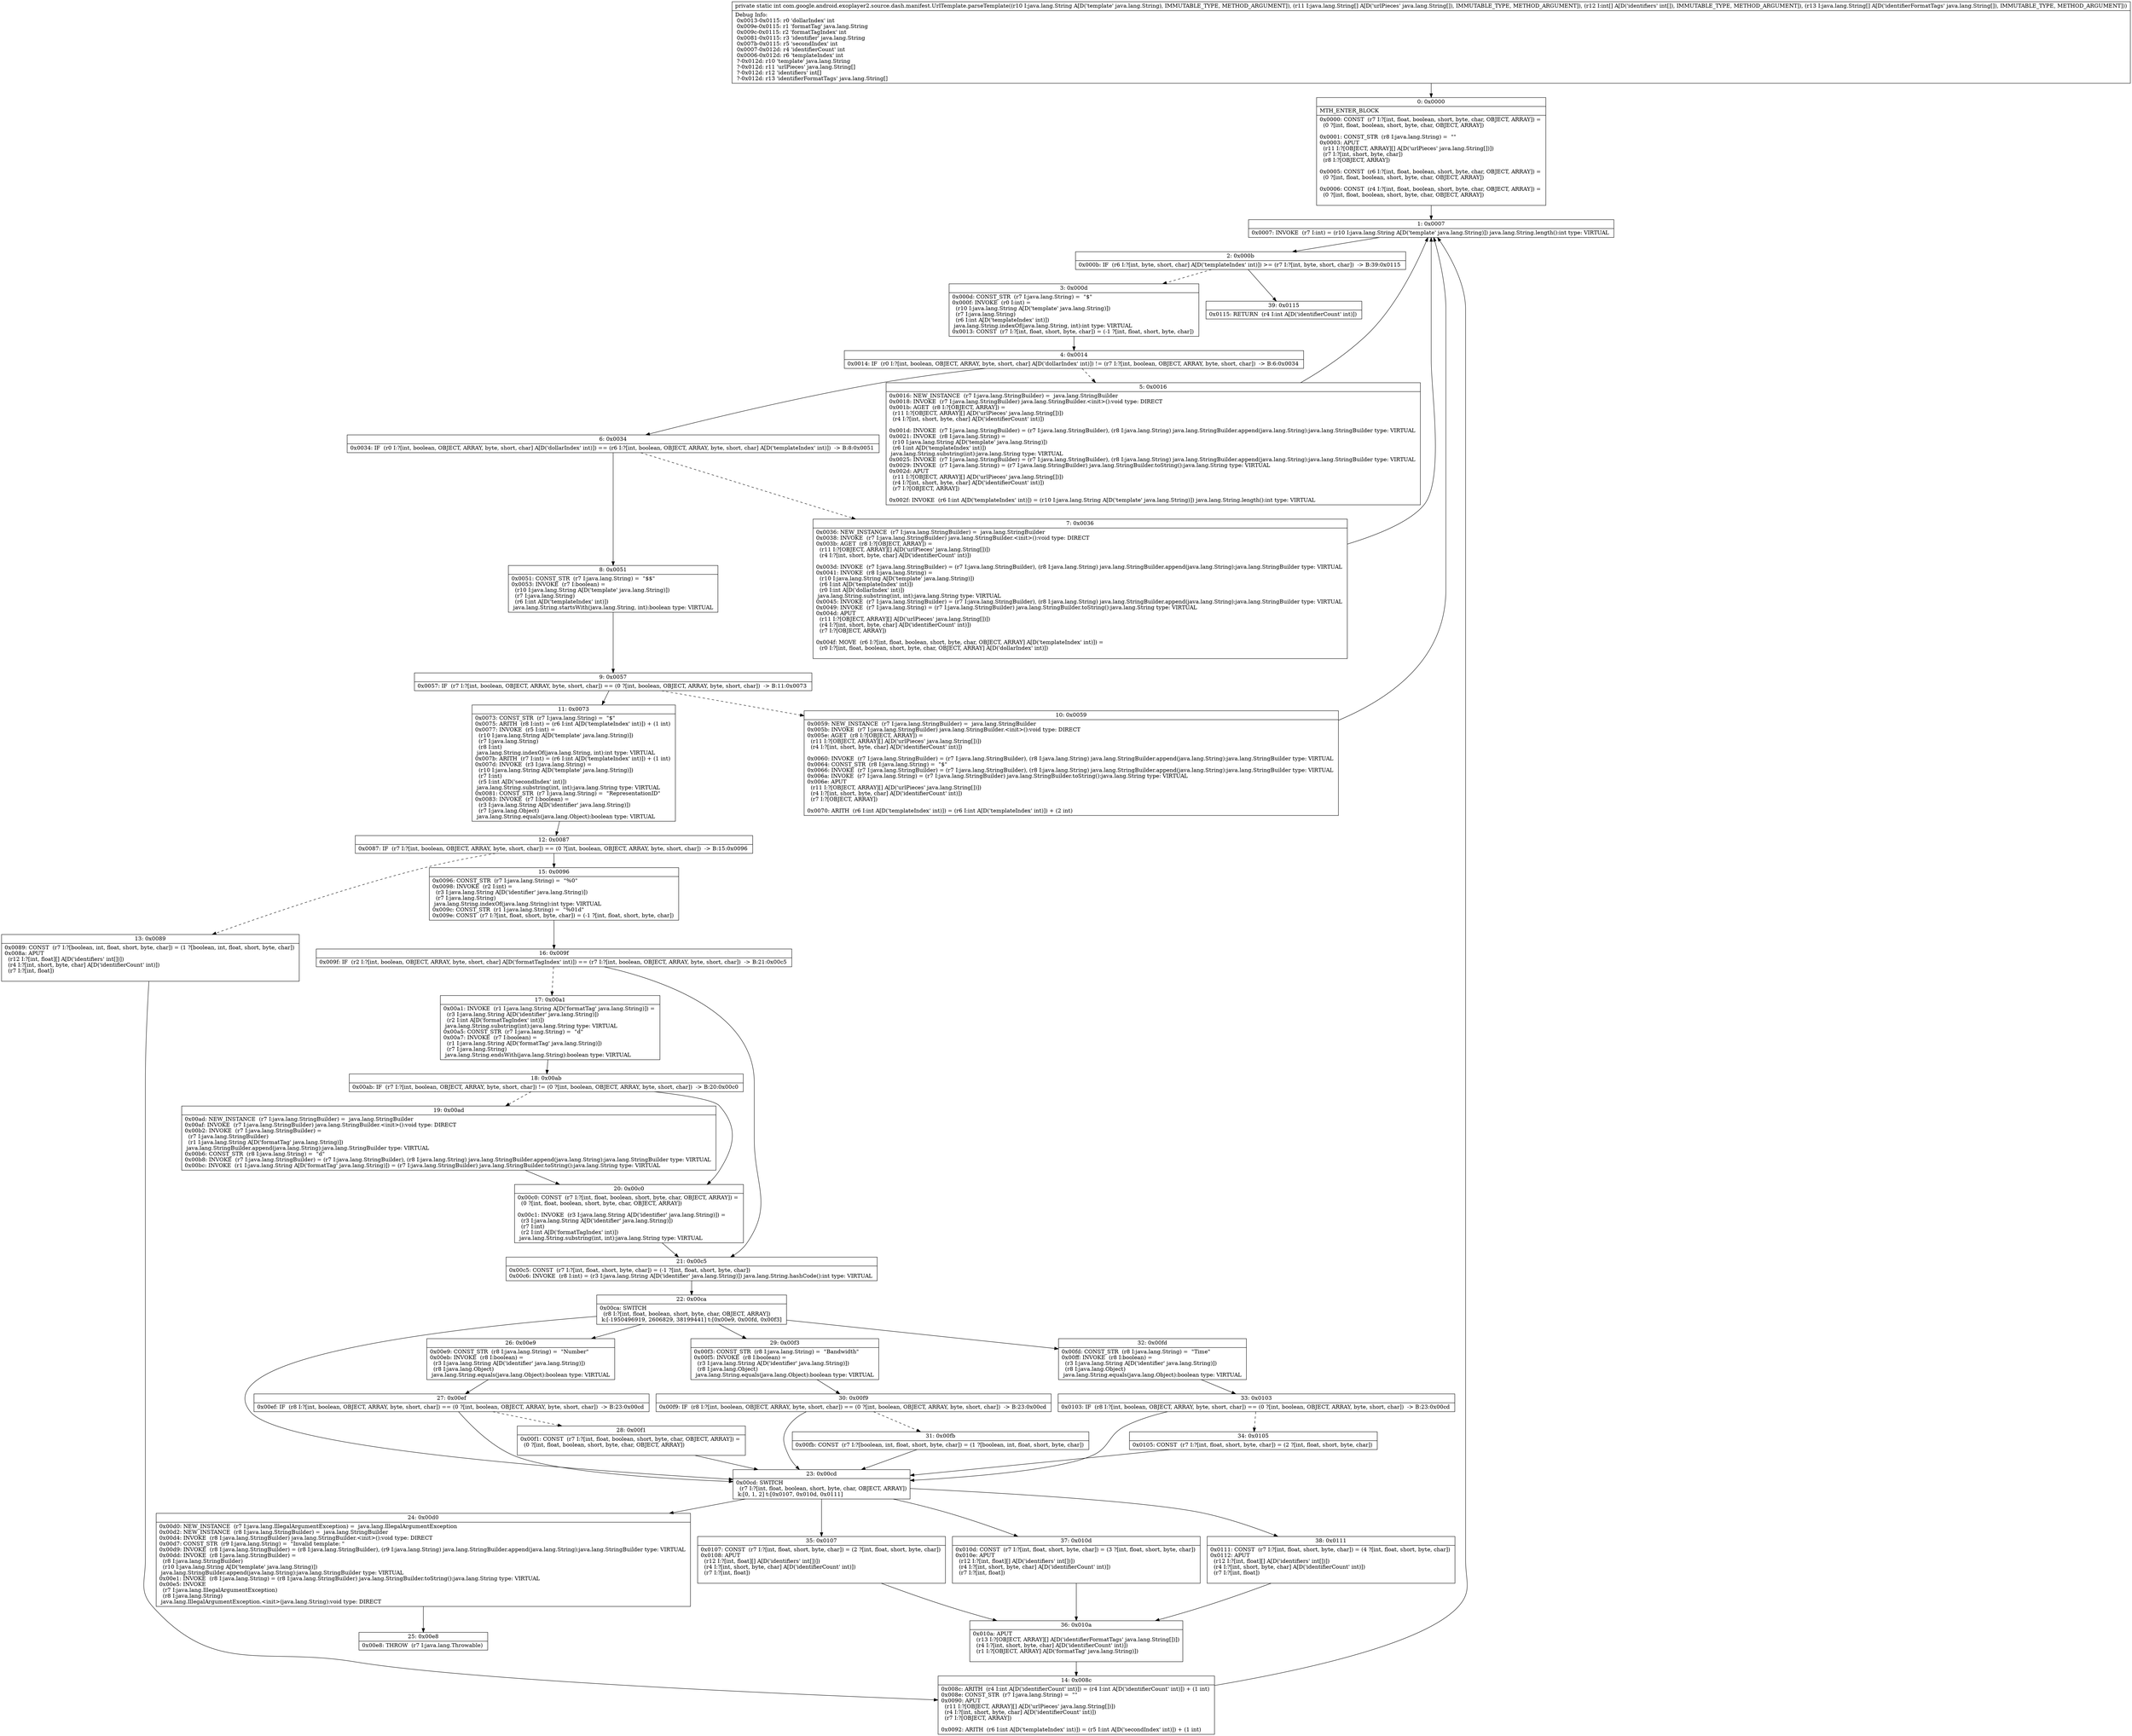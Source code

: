digraph "CFG forcom.google.android.exoplayer2.source.dash.manifest.UrlTemplate.parseTemplate(Ljava\/lang\/String;[Ljava\/lang\/String;[I[Ljava\/lang\/String;)I" {
Node_0 [shape=record,label="{0\:\ 0x0000|MTH_ENTER_BLOCK\l|0x0000: CONST  (r7 I:?[int, float, boolean, short, byte, char, OBJECT, ARRAY]) = \l  (0 ?[int, float, boolean, short, byte, char, OBJECT, ARRAY])\l \l0x0001: CONST_STR  (r8 I:java.lang.String) =  \"\" \l0x0003: APUT  \l  (r11 I:?[OBJECT, ARRAY][] A[D('urlPieces' java.lang.String[])])\l  (r7 I:?[int, short, byte, char])\l  (r8 I:?[OBJECT, ARRAY])\l \l0x0005: CONST  (r6 I:?[int, float, boolean, short, byte, char, OBJECT, ARRAY]) = \l  (0 ?[int, float, boolean, short, byte, char, OBJECT, ARRAY])\l \l0x0006: CONST  (r4 I:?[int, float, boolean, short, byte, char, OBJECT, ARRAY]) = \l  (0 ?[int, float, boolean, short, byte, char, OBJECT, ARRAY])\l \l}"];
Node_1 [shape=record,label="{1\:\ 0x0007|0x0007: INVOKE  (r7 I:int) = (r10 I:java.lang.String A[D('template' java.lang.String)]) java.lang.String.length():int type: VIRTUAL \l}"];
Node_2 [shape=record,label="{2\:\ 0x000b|0x000b: IF  (r6 I:?[int, byte, short, char] A[D('templateIndex' int)]) \>= (r7 I:?[int, byte, short, char])  \-\> B:39:0x0115 \l}"];
Node_3 [shape=record,label="{3\:\ 0x000d|0x000d: CONST_STR  (r7 I:java.lang.String) =  \"$\" \l0x000f: INVOKE  (r0 I:int) = \l  (r10 I:java.lang.String A[D('template' java.lang.String)])\l  (r7 I:java.lang.String)\l  (r6 I:int A[D('templateIndex' int)])\l java.lang.String.indexOf(java.lang.String, int):int type: VIRTUAL \l0x0013: CONST  (r7 I:?[int, float, short, byte, char]) = (\-1 ?[int, float, short, byte, char]) \l}"];
Node_4 [shape=record,label="{4\:\ 0x0014|0x0014: IF  (r0 I:?[int, boolean, OBJECT, ARRAY, byte, short, char] A[D('dollarIndex' int)]) != (r7 I:?[int, boolean, OBJECT, ARRAY, byte, short, char])  \-\> B:6:0x0034 \l}"];
Node_5 [shape=record,label="{5\:\ 0x0016|0x0016: NEW_INSTANCE  (r7 I:java.lang.StringBuilder) =  java.lang.StringBuilder \l0x0018: INVOKE  (r7 I:java.lang.StringBuilder) java.lang.StringBuilder.\<init\>():void type: DIRECT \l0x001b: AGET  (r8 I:?[OBJECT, ARRAY]) = \l  (r11 I:?[OBJECT, ARRAY][] A[D('urlPieces' java.lang.String[])])\l  (r4 I:?[int, short, byte, char] A[D('identifierCount' int)])\l \l0x001d: INVOKE  (r7 I:java.lang.StringBuilder) = (r7 I:java.lang.StringBuilder), (r8 I:java.lang.String) java.lang.StringBuilder.append(java.lang.String):java.lang.StringBuilder type: VIRTUAL \l0x0021: INVOKE  (r8 I:java.lang.String) = \l  (r10 I:java.lang.String A[D('template' java.lang.String)])\l  (r6 I:int A[D('templateIndex' int)])\l java.lang.String.substring(int):java.lang.String type: VIRTUAL \l0x0025: INVOKE  (r7 I:java.lang.StringBuilder) = (r7 I:java.lang.StringBuilder), (r8 I:java.lang.String) java.lang.StringBuilder.append(java.lang.String):java.lang.StringBuilder type: VIRTUAL \l0x0029: INVOKE  (r7 I:java.lang.String) = (r7 I:java.lang.StringBuilder) java.lang.StringBuilder.toString():java.lang.String type: VIRTUAL \l0x002d: APUT  \l  (r11 I:?[OBJECT, ARRAY][] A[D('urlPieces' java.lang.String[])])\l  (r4 I:?[int, short, byte, char] A[D('identifierCount' int)])\l  (r7 I:?[OBJECT, ARRAY])\l \l0x002f: INVOKE  (r6 I:int A[D('templateIndex' int)]) = (r10 I:java.lang.String A[D('template' java.lang.String)]) java.lang.String.length():int type: VIRTUAL \l}"];
Node_6 [shape=record,label="{6\:\ 0x0034|0x0034: IF  (r0 I:?[int, boolean, OBJECT, ARRAY, byte, short, char] A[D('dollarIndex' int)]) == (r6 I:?[int, boolean, OBJECT, ARRAY, byte, short, char] A[D('templateIndex' int)])  \-\> B:8:0x0051 \l}"];
Node_7 [shape=record,label="{7\:\ 0x0036|0x0036: NEW_INSTANCE  (r7 I:java.lang.StringBuilder) =  java.lang.StringBuilder \l0x0038: INVOKE  (r7 I:java.lang.StringBuilder) java.lang.StringBuilder.\<init\>():void type: DIRECT \l0x003b: AGET  (r8 I:?[OBJECT, ARRAY]) = \l  (r11 I:?[OBJECT, ARRAY][] A[D('urlPieces' java.lang.String[])])\l  (r4 I:?[int, short, byte, char] A[D('identifierCount' int)])\l \l0x003d: INVOKE  (r7 I:java.lang.StringBuilder) = (r7 I:java.lang.StringBuilder), (r8 I:java.lang.String) java.lang.StringBuilder.append(java.lang.String):java.lang.StringBuilder type: VIRTUAL \l0x0041: INVOKE  (r8 I:java.lang.String) = \l  (r10 I:java.lang.String A[D('template' java.lang.String)])\l  (r6 I:int A[D('templateIndex' int)])\l  (r0 I:int A[D('dollarIndex' int)])\l java.lang.String.substring(int, int):java.lang.String type: VIRTUAL \l0x0045: INVOKE  (r7 I:java.lang.StringBuilder) = (r7 I:java.lang.StringBuilder), (r8 I:java.lang.String) java.lang.StringBuilder.append(java.lang.String):java.lang.StringBuilder type: VIRTUAL \l0x0049: INVOKE  (r7 I:java.lang.String) = (r7 I:java.lang.StringBuilder) java.lang.StringBuilder.toString():java.lang.String type: VIRTUAL \l0x004d: APUT  \l  (r11 I:?[OBJECT, ARRAY][] A[D('urlPieces' java.lang.String[])])\l  (r4 I:?[int, short, byte, char] A[D('identifierCount' int)])\l  (r7 I:?[OBJECT, ARRAY])\l \l0x004f: MOVE  (r6 I:?[int, float, boolean, short, byte, char, OBJECT, ARRAY] A[D('templateIndex' int)]) = \l  (r0 I:?[int, float, boolean, short, byte, char, OBJECT, ARRAY] A[D('dollarIndex' int)])\l \l}"];
Node_8 [shape=record,label="{8\:\ 0x0051|0x0051: CONST_STR  (r7 I:java.lang.String) =  \"$$\" \l0x0053: INVOKE  (r7 I:boolean) = \l  (r10 I:java.lang.String A[D('template' java.lang.String)])\l  (r7 I:java.lang.String)\l  (r6 I:int A[D('templateIndex' int)])\l java.lang.String.startsWith(java.lang.String, int):boolean type: VIRTUAL \l}"];
Node_9 [shape=record,label="{9\:\ 0x0057|0x0057: IF  (r7 I:?[int, boolean, OBJECT, ARRAY, byte, short, char]) == (0 ?[int, boolean, OBJECT, ARRAY, byte, short, char])  \-\> B:11:0x0073 \l}"];
Node_10 [shape=record,label="{10\:\ 0x0059|0x0059: NEW_INSTANCE  (r7 I:java.lang.StringBuilder) =  java.lang.StringBuilder \l0x005b: INVOKE  (r7 I:java.lang.StringBuilder) java.lang.StringBuilder.\<init\>():void type: DIRECT \l0x005e: AGET  (r8 I:?[OBJECT, ARRAY]) = \l  (r11 I:?[OBJECT, ARRAY][] A[D('urlPieces' java.lang.String[])])\l  (r4 I:?[int, short, byte, char] A[D('identifierCount' int)])\l \l0x0060: INVOKE  (r7 I:java.lang.StringBuilder) = (r7 I:java.lang.StringBuilder), (r8 I:java.lang.String) java.lang.StringBuilder.append(java.lang.String):java.lang.StringBuilder type: VIRTUAL \l0x0064: CONST_STR  (r8 I:java.lang.String) =  \"$\" \l0x0066: INVOKE  (r7 I:java.lang.StringBuilder) = (r7 I:java.lang.StringBuilder), (r8 I:java.lang.String) java.lang.StringBuilder.append(java.lang.String):java.lang.StringBuilder type: VIRTUAL \l0x006a: INVOKE  (r7 I:java.lang.String) = (r7 I:java.lang.StringBuilder) java.lang.StringBuilder.toString():java.lang.String type: VIRTUAL \l0x006e: APUT  \l  (r11 I:?[OBJECT, ARRAY][] A[D('urlPieces' java.lang.String[])])\l  (r4 I:?[int, short, byte, char] A[D('identifierCount' int)])\l  (r7 I:?[OBJECT, ARRAY])\l \l0x0070: ARITH  (r6 I:int A[D('templateIndex' int)]) = (r6 I:int A[D('templateIndex' int)]) + (2 int) \l}"];
Node_11 [shape=record,label="{11\:\ 0x0073|0x0073: CONST_STR  (r7 I:java.lang.String) =  \"$\" \l0x0075: ARITH  (r8 I:int) = (r6 I:int A[D('templateIndex' int)]) + (1 int) \l0x0077: INVOKE  (r5 I:int) = \l  (r10 I:java.lang.String A[D('template' java.lang.String)])\l  (r7 I:java.lang.String)\l  (r8 I:int)\l java.lang.String.indexOf(java.lang.String, int):int type: VIRTUAL \l0x007b: ARITH  (r7 I:int) = (r6 I:int A[D('templateIndex' int)]) + (1 int) \l0x007d: INVOKE  (r3 I:java.lang.String) = \l  (r10 I:java.lang.String A[D('template' java.lang.String)])\l  (r7 I:int)\l  (r5 I:int A[D('secondIndex' int)])\l java.lang.String.substring(int, int):java.lang.String type: VIRTUAL \l0x0081: CONST_STR  (r7 I:java.lang.String) =  \"RepresentationID\" \l0x0083: INVOKE  (r7 I:boolean) = \l  (r3 I:java.lang.String A[D('identifier' java.lang.String)])\l  (r7 I:java.lang.Object)\l java.lang.String.equals(java.lang.Object):boolean type: VIRTUAL \l}"];
Node_12 [shape=record,label="{12\:\ 0x0087|0x0087: IF  (r7 I:?[int, boolean, OBJECT, ARRAY, byte, short, char]) == (0 ?[int, boolean, OBJECT, ARRAY, byte, short, char])  \-\> B:15:0x0096 \l}"];
Node_13 [shape=record,label="{13\:\ 0x0089|0x0089: CONST  (r7 I:?[boolean, int, float, short, byte, char]) = (1 ?[boolean, int, float, short, byte, char]) \l0x008a: APUT  \l  (r12 I:?[int, float][] A[D('identifiers' int[])])\l  (r4 I:?[int, short, byte, char] A[D('identifierCount' int)])\l  (r7 I:?[int, float])\l \l}"];
Node_14 [shape=record,label="{14\:\ 0x008c|0x008c: ARITH  (r4 I:int A[D('identifierCount' int)]) = (r4 I:int A[D('identifierCount' int)]) + (1 int) \l0x008e: CONST_STR  (r7 I:java.lang.String) =  \"\" \l0x0090: APUT  \l  (r11 I:?[OBJECT, ARRAY][] A[D('urlPieces' java.lang.String[])])\l  (r4 I:?[int, short, byte, char] A[D('identifierCount' int)])\l  (r7 I:?[OBJECT, ARRAY])\l \l0x0092: ARITH  (r6 I:int A[D('templateIndex' int)]) = (r5 I:int A[D('secondIndex' int)]) + (1 int) \l}"];
Node_15 [shape=record,label="{15\:\ 0x0096|0x0096: CONST_STR  (r7 I:java.lang.String) =  \"%0\" \l0x0098: INVOKE  (r2 I:int) = \l  (r3 I:java.lang.String A[D('identifier' java.lang.String)])\l  (r7 I:java.lang.String)\l java.lang.String.indexOf(java.lang.String):int type: VIRTUAL \l0x009c: CONST_STR  (r1 I:java.lang.String) =  \"%01d\" \l0x009e: CONST  (r7 I:?[int, float, short, byte, char]) = (\-1 ?[int, float, short, byte, char]) \l}"];
Node_16 [shape=record,label="{16\:\ 0x009f|0x009f: IF  (r2 I:?[int, boolean, OBJECT, ARRAY, byte, short, char] A[D('formatTagIndex' int)]) == (r7 I:?[int, boolean, OBJECT, ARRAY, byte, short, char])  \-\> B:21:0x00c5 \l}"];
Node_17 [shape=record,label="{17\:\ 0x00a1|0x00a1: INVOKE  (r1 I:java.lang.String A[D('formatTag' java.lang.String)]) = \l  (r3 I:java.lang.String A[D('identifier' java.lang.String)])\l  (r2 I:int A[D('formatTagIndex' int)])\l java.lang.String.substring(int):java.lang.String type: VIRTUAL \l0x00a5: CONST_STR  (r7 I:java.lang.String) =  \"d\" \l0x00a7: INVOKE  (r7 I:boolean) = \l  (r1 I:java.lang.String A[D('formatTag' java.lang.String)])\l  (r7 I:java.lang.String)\l java.lang.String.endsWith(java.lang.String):boolean type: VIRTUAL \l}"];
Node_18 [shape=record,label="{18\:\ 0x00ab|0x00ab: IF  (r7 I:?[int, boolean, OBJECT, ARRAY, byte, short, char]) != (0 ?[int, boolean, OBJECT, ARRAY, byte, short, char])  \-\> B:20:0x00c0 \l}"];
Node_19 [shape=record,label="{19\:\ 0x00ad|0x00ad: NEW_INSTANCE  (r7 I:java.lang.StringBuilder) =  java.lang.StringBuilder \l0x00af: INVOKE  (r7 I:java.lang.StringBuilder) java.lang.StringBuilder.\<init\>():void type: DIRECT \l0x00b2: INVOKE  (r7 I:java.lang.StringBuilder) = \l  (r7 I:java.lang.StringBuilder)\l  (r1 I:java.lang.String A[D('formatTag' java.lang.String)])\l java.lang.StringBuilder.append(java.lang.String):java.lang.StringBuilder type: VIRTUAL \l0x00b6: CONST_STR  (r8 I:java.lang.String) =  \"d\" \l0x00b8: INVOKE  (r7 I:java.lang.StringBuilder) = (r7 I:java.lang.StringBuilder), (r8 I:java.lang.String) java.lang.StringBuilder.append(java.lang.String):java.lang.StringBuilder type: VIRTUAL \l0x00bc: INVOKE  (r1 I:java.lang.String A[D('formatTag' java.lang.String)]) = (r7 I:java.lang.StringBuilder) java.lang.StringBuilder.toString():java.lang.String type: VIRTUAL \l}"];
Node_20 [shape=record,label="{20\:\ 0x00c0|0x00c0: CONST  (r7 I:?[int, float, boolean, short, byte, char, OBJECT, ARRAY]) = \l  (0 ?[int, float, boolean, short, byte, char, OBJECT, ARRAY])\l \l0x00c1: INVOKE  (r3 I:java.lang.String A[D('identifier' java.lang.String)]) = \l  (r3 I:java.lang.String A[D('identifier' java.lang.String)])\l  (r7 I:int)\l  (r2 I:int A[D('formatTagIndex' int)])\l java.lang.String.substring(int, int):java.lang.String type: VIRTUAL \l}"];
Node_21 [shape=record,label="{21\:\ 0x00c5|0x00c5: CONST  (r7 I:?[int, float, short, byte, char]) = (\-1 ?[int, float, short, byte, char]) \l0x00c6: INVOKE  (r8 I:int) = (r3 I:java.lang.String A[D('identifier' java.lang.String)]) java.lang.String.hashCode():int type: VIRTUAL \l}"];
Node_22 [shape=record,label="{22\:\ 0x00ca|0x00ca: SWITCH  \l  (r8 I:?[int, float, boolean, short, byte, char, OBJECT, ARRAY])\l k:[\-1950496919, 2606829, 38199441] t:[0x00e9, 0x00fd, 0x00f3] \l}"];
Node_23 [shape=record,label="{23\:\ 0x00cd|0x00cd: SWITCH  \l  (r7 I:?[int, float, boolean, short, byte, char, OBJECT, ARRAY])\l k:[0, 1, 2] t:[0x0107, 0x010d, 0x0111] \l}"];
Node_24 [shape=record,label="{24\:\ 0x00d0|0x00d0: NEW_INSTANCE  (r7 I:java.lang.IllegalArgumentException) =  java.lang.IllegalArgumentException \l0x00d2: NEW_INSTANCE  (r8 I:java.lang.StringBuilder) =  java.lang.StringBuilder \l0x00d4: INVOKE  (r8 I:java.lang.StringBuilder) java.lang.StringBuilder.\<init\>():void type: DIRECT \l0x00d7: CONST_STR  (r9 I:java.lang.String) =  \"Invalid template: \" \l0x00d9: INVOKE  (r8 I:java.lang.StringBuilder) = (r8 I:java.lang.StringBuilder), (r9 I:java.lang.String) java.lang.StringBuilder.append(java.lang.String):java.lang.StringBuilder type: VIRTUAL \l0x00dd: INVOKE  (r8 I:java.lang.StringBuilder) = \l  (r8 I:java.lang.StringBuilder)\l  (r10 I:java.lang.String A[D('template' java.lang.String)])\l java.lang.StringBuilder.append(java.lang.String):java.lang.StringBuilder type: VIRTUAL \l0x00e1: INVOKE  (r8 I:java.lang.String) = (r8 I:java.lang.StringBuilder) java.lang.StringBuilder.toString():java.lang.String type: VIRTUAL \l0x00e5: INVOKE  \l  (r7 I:java.lang.IllegalArgumentException)\l  (r8 I:java.lang.String)\l java.lang.IllegalArgumentException.\<init\>(java.lang.String):void type: DIRECT \l}"];
Node_25 [shape=record,label="{25\:\ 0x00e8|0x00e8: THROW  (r7 I:java.lang.Throwable) \l}"];
Node_26 [shape=record,label="{26\:\ 0x00e9|0x00e9: CONST_STR  (r8 I:java.lang.String) =  \"Number\" \l0x00eb: INVOKE  (r8 I:boolean) = \l  (r3 I:java.lang.String A[D('identifier' java.lang.String)])\l  (r8 I:java.lang.Object)\l java.lang.String.equals(java.lang.Object):boolean type: VIRTUAL \l}"];
Node_27 [shape=record,label="{27\:\ 0x00ef|0x00ef: IF  (r8 I:?[int, boolean, OBJECT, ARRAY, byte, short, char]) == (0 ?[int, boolean, OBJECT, ARRAY, byte, short, char])  \-\> B:23:0x00cd \l}"];
Node_28 [shape=record,label="{28\:\ 0x00f1|0x00f1: CONST  (r7 I:?[int, float, boolean, short, byte, char, OBJECT, ARRAY]) = \l  (0 ?[int, float, boolean, short, byte, char, OBJECT, ARRAY])\l \l}"];
Node_29 [shape=record,label="{29\:\ 0x00f3|0x00f3: CONST_STR  (r8 I:java.lang.String) =  \"Bandwidth\" \l0x00f5: INVOKE  (r8 I:boolean) = \l  (r3 I:java.lang.String A[D('identifier' java.lang.String)])\l  (r8 I:java.lang.Object)\l java.lang.String.equals(java.lang.Object):boolean type: VIRTUAL \l}"];
Node_30 [shape=record,label="{30\:\ 0x00f9|0x00f9: IF  (r8 I:?[int, boolean, OBJECT, ARRAY, byte, short, char]) == (0 ?[int, boolean, OBJECT, ARRAY, byte, short, char])  \-\> B:23:0x00cd \l}"];
Node_31 [shape=record,label="{31\:\ 0x00fb|0x00fb: CONST  (r7 I:?[boolean, int, float, short, byte, char]) = (1 ?[boolean, int, float, short, byte, char]) \l}"];
Node_32 [shape=record,label="{32\:\ 0x00fd|0x00fd: CONST_STR  (r8 I:java.lang.String) =  \"Time\" \l0x00ff: INVOKE  (r8 I:boolean) = \l  (r3 I:java.lang.String A[D('identifier' java.lang.String)])\l  (r8 I:java.lang.Object)\l java.lang.String.equals(java.lang.Object):boolean type: VIRTUAL \l}"];
Node_33 [shape=record,label="{33\:\ 0x0103|0x0103: IF  (r8 I:?[int, boolean, OBJECT, ARRAY, byte, short, char]) == (0 ?[int, boolean, OBJECT, ARRAY, byte, short, char])  \-\> B:23:0x00cd \l}"];
Node_34 [shape=record,label="{34\:\ 0x0105|0x0105: CONST  (r7 I:?[int, float, short, byte, char]) = (2 ?[int, float, short, byte, char]) \l}"];
Node_35 [shape=record,label="{35\:\ 0x0107|0x0107: CONST  (r7 I:?[int, float, short, byte, char]) = (2 ?[int, float, short, byte, char]) \l0x0108: APUT  \l  (r12 I:?[int, float][] A[D('identifiers' int[])])\l  (r4 I:?[int, short, byte, char] A[D('identifierCount' int)])\l  (r7 I:?[int, float])\l \l}"];
Node_36 [shape=record,label="{36\:\ 0x010a|0x010a: APUT  \l  (r13 I:?[OBJECT, ARRAY][] A[D('identifierFormatTags' java.lang.String[])])\l  (r4 I:?[int, short, byte, char] A[D('identifierCount' int)])\l  (r1 I:?[OBJECT, ARRAY] A[D('formatTag' java.lang.String)])\l \l}"];
Node_37 [shape=record,label="{37\:\ 0x010d|0x010d: CONST  (r7 I:?[int, float, short, byte, char]) = (3 ?[int, float, short, byte, char]) \l0x010e: APUT  \l  (r12 I:?[int, float][] A[D('identifiers' int[])])\l  (r4 I:?[int, short, byte, char] A[D('identifierCount' int)])\l  (r7 I:?[int, float])\l \l}"];
Node_38 [shape=record,label="{38\:\ 0x0111|0x0111: CONST  (r7 I:?[int, float, short, byte, char]) = (4 ?[int, float, short, byte, char]) \l0x0112: APUT  \l  (r12 I:?[int, float][] A[D('identifiers' int[])])\l  (r4 I:?[int, short, byte, char] A[D('identifierCount' int)])\l  (r7 I:?[int, float])\l \l}"];
Node_39 [shape=record,label="{39\:\ 0x0115|0x0115: RETURN  (r4 I:int A[D('identifierCount' int)]) \l}"];
MethodNode[shape=record,label="{private static int com.google.android.exoplayer2.source.dash.manifest.UrlTemplate.parseTemplate((r10 I:java.lang.String A[D('template' java.lang.String), IMMUTABLE_TYPE, METHOD_ARGUMENT]), (r11 I:java.lang.String[] A[D('urlPieces' java.lang.String[]), IMMUTABLE_TYPE, METHOD_ARGUMENT]), (r12 I:int[] A[D('identifiers' int[]), IMMUTABLE_TYPE, METHOD_ARGUMENT]), (r13 I:java.lang.String[] A[D('identifierFormatTags' java.lang.String[]), IMMUTABLE_TYPE, METHOD_ARGUMENT]))  | Debug Info:\l  0x0013\-0x0115: r0 'dollarIndex' int\l  0x009e\-0x0115: r1 'formatTag' java.lang.String\l  0x009c\-0x0115: r2 'formatTagIndex' int\l  0x0081\-0x0115: r3 'identifier' java.lang.String\l  0x007b\-0x0115: r5 'secondIndex' int\l  0x0007\-0x012d: r4 'identifierCount' int\l  0x0006\-0x012d: r6 'templateIndex' int\l  ?\-0x012d: r10 'template' java.lang.String\l  ?\-0x012d: r11 'urlPieces' java.lang.String[]\l  ?\-0x012d: r12 'identifiers' int[]\l  ?\-0x012d: r13 'identifierFormatTags' java.lang.String[]\l}"];
MethodNode -> Node_0;
Node_0 -> Node_1;
Node_1 -> Node_2;
Node_2 -> Node_3[style=dashed];
Node_2 -> Node_39;
Node_3 -> Node_4;
Node_4 -> Node_5[style=dashed];
Node_4 -> Node_6;
Node_5 -> Node_1;
Node_6 -> Node_7[style=dashed];
Node_6 -> Node_8;
Node_7 -> Node_1;
Node_8 -> Node_9;
Node_9 -> Node_10[style=dashed];
Node_9 -> Node_11;
Node_10 -> Node_1;
Node_11 -> Node_12;
Node_12 -> Node_13[style=dashed];
Node_12 -> Node_15;
Node_13 -> Node_14;
Node_14 -> Node_1;
Node_15 -> Node_16;
Node_16 -> Node_17[style=dashed];
Node_16 -> Node_21;
Node_17 -> Node_18;
Node_18 -> Node_19[style=dashed];
Node_18 -> Node_20;
Node_19 -> Node_20;
Node_20 -> Node_21;
Node_21 -> Node_22;
Node_22 -> Node_23;
Node_22 -> Node_26;
Node_22 -> Node_29;
Node_22 -> Node_32;
Node_23 -> Node_24;
Node_23 -> Node_35;
Node_23 -> Node_37;
Node_23 -> Node_38;
Node_24 -> Node_25;
Node_26 -> Node_27;
Node_27 -> Node_23;
Node_27 -> Node_28[style=dashed];
Node_28 -> Node_23;
Node_29 -> Node_30;
Node_30 -> Node_23;
Node_30 -> Node_31[style=dashed];
Node_31 -> Node_23;
Node_32 -> Node_33;
Node_33 -> Node_23;
Node_33 -> Node_34[style=dashed];
Node_34 -> Node_23;
Node_35 -> Node_36;
Node_36 -> Node_14;
Node_37 -> Node_36;
Node_38 -> Node_36;
}

